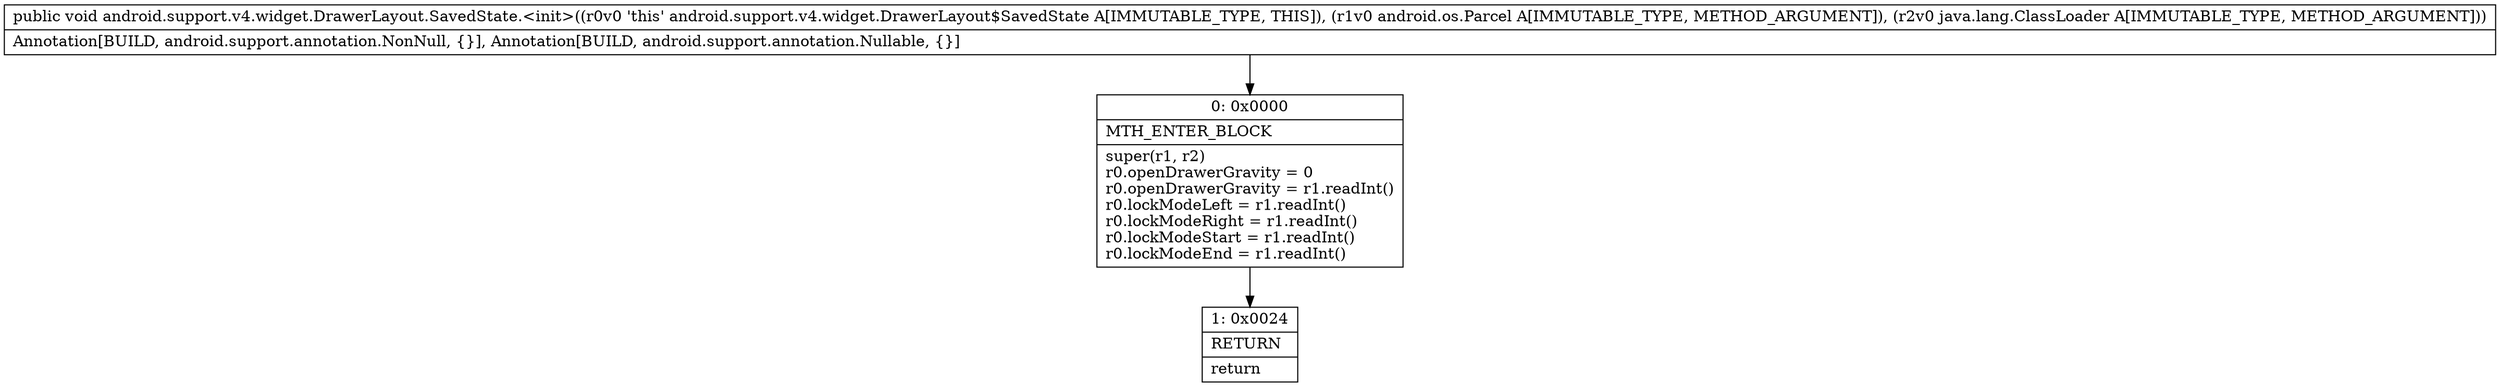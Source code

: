 digraph "CFG forandroid.support.v4.widget.DrawerLayout.SavedState.\<init\>(Landroid\/os\/Parcel;Ljava\/lang\/ClassLoader;)V" {
Node_0 [shape=record,label="{0\:\ 0x0000|MTH_ENTER_BLOCK\l|super(r1, r2)\lr0.openDrawerGravity = 0\lr0.openDrawerGravity = r1.readInt()\lr0.lockModeLeft = r1.readInt()\lr0.lockModeRight = r1.readInt()\lr0.lockModeStart = r1.readInt()\lr0.lockModeEnd = r1.readInt()\l}"];
Node_1 [shape=record,label="{1\:\ 0x0024|RETURN\l|return\l}"];
MethodNode[shape=record,label="{public void android.support.v4.widget.DrawerLayout.SavedState.\<init\>((r0v0 'this' android.support.v4.widget.DrawerLayout$SavedState A[IMMUTABLE_TYPE, THIS]), (r1v0 android.os.Parcel A[IMMUTABLE_TYPE, METHOD_ARGUMENT]), (r2v0 java.lang.ClassLoader A[IMMUTABLE_TYPE, METHOD_ARGUMENT]))  | Annotation[BUILD, android.support.annotation.NonNull, \{\}], Annotation[BUILD, android.support.annotation.Nullable, \{\}]\l}"];
MethodNode -> Node_0;
Node_0 -> Node_1;
}

